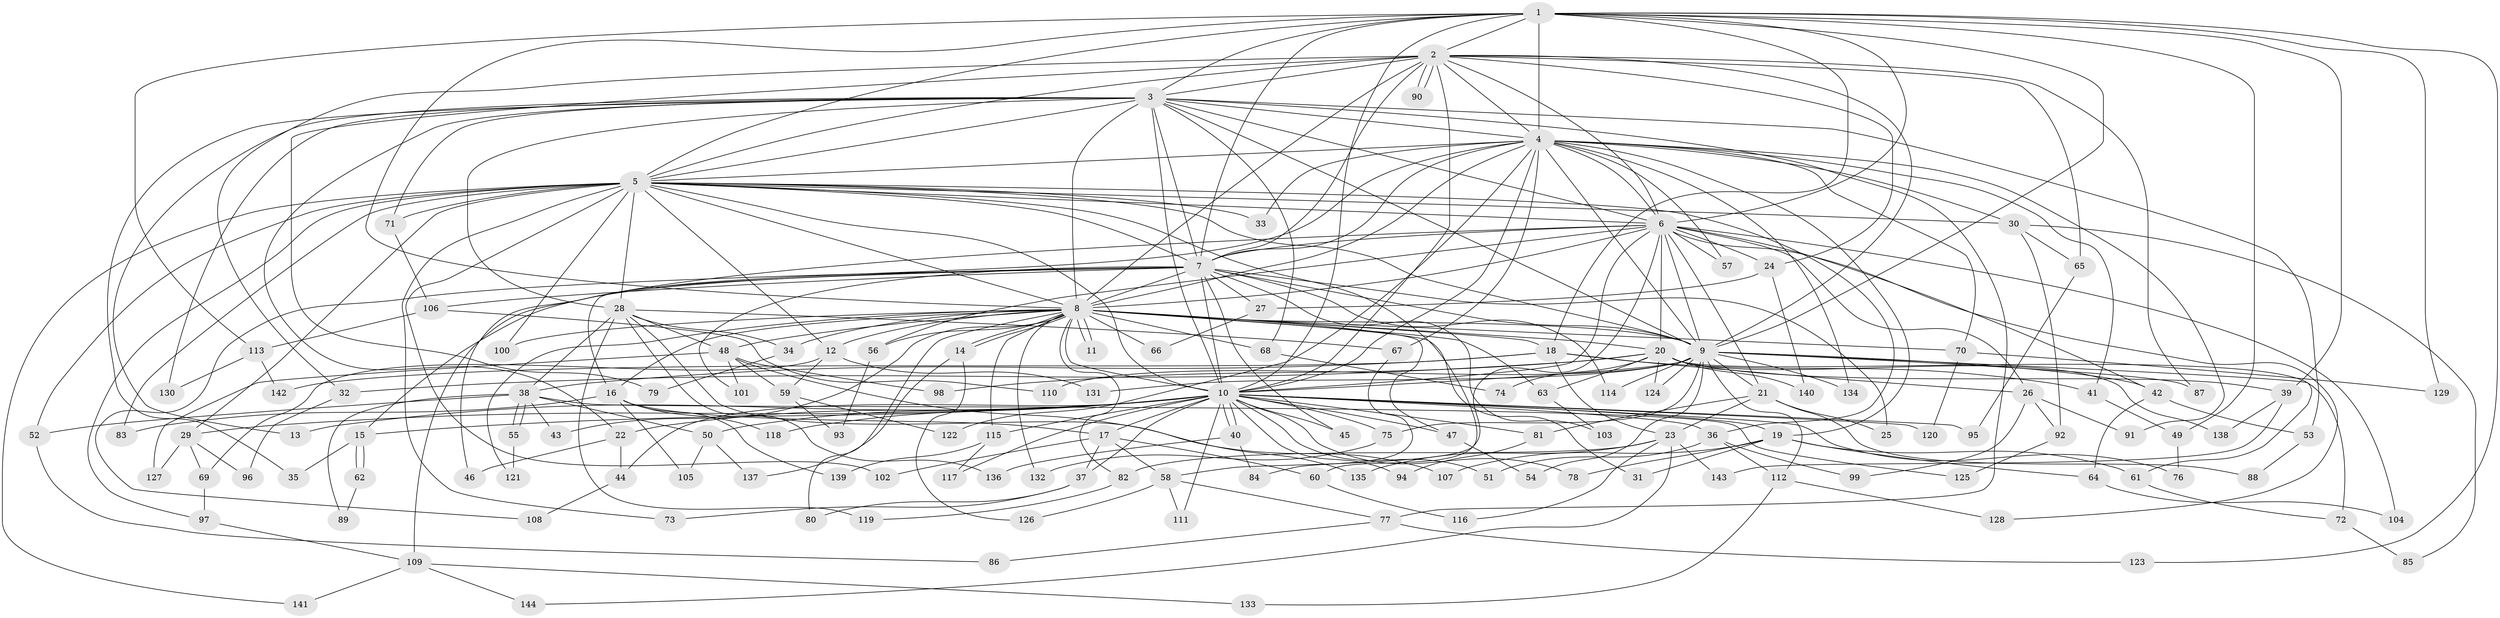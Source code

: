 // coarse degree distribution, {8: 0.017543859649122806, 50: 0.017543859649122806, 10: 0.017543859649122806, 15: 0.017543859649122806, 1: 0.2807017543859649, 5: 0.07017543859649122, 3: 0.12280701754385964, 4: 0.03508771929824561, 2: 0.42105263157894735}
// Generated by graph-tools (version 1.1) at 2025/17/03/04/25 18:17:28]
// undirected, 144 vertices, 313 edges
graph export_dot {
graph [start="1"]
  node [color=gray90,style=filled];
  1;
  2;
  3;
  4;
  5;
  6;
  7;
  8;
  9;
  10;
  11;
  12;
  13;
  14;
  15;
  16;
  17;
  18;
  19;
  20;
  21;
  22;
  23;
  24;
  25;
  26;
  27;
  28;
  29;
  30;
  31;
  32;
  33;
  34;
  35;
  36;
  37;
  38;
  39;
  40;
  41;
  42;
  43;
  44;
  45;
  46;
  47;
  48;
  49;
  50;
  51;
  52;
  53;
  54;
  55;
  56;
  57;
  58;
  59;
  60;
  61;
  62;
  63;
  64;
  65;
  66;
  67;
  68;
  69;
  70;
  71;
  72;
  73;
  74;
  75;
  76;
  77;
  78;
  79;
  80;
  81;
  82;
  83;
  84;
  85;
  86;
  87;
  88;
  89;
  90;
  91;
  92;
  93;
  94;
  95;
  96;
  97;
  98;
  99;
  100;
  101;
  102;
  103;
  104;
  105;
  106;
  107;
  108;
  109;
  110;
  111;
  112;
  113;
  114;
  115;
  116;
  117;
  118;
  119;
  120;
  121;
  122;
  123;
  124;
  125;
  126;
  127;
  128;
  129;
  130;
  131;
  132;
  133;
  134;
  135;
  136;
  137;
  138;
  139;
  140;
  141;
  142;
  143;
  144;
  1 -- 2;
  1 -- 3;
  1 -- 4;
  1 -- 5;
  1 -- 6;
  1 -- 7;
  1 -- 8;
  1 -- 9;
  1 -- 10;
  1 -- 18;
  1 -- 39;
  1 -- 49;
  1 -- 113;
  1 -- 123;
  1 -- 129;
  2 -- 3;
  2 -- 4;
  2 -- 5;
  2 -- 6;
  2 -- 7;
  2 -- 8;
  2 -- 9;
  2 -- 10;
  2 -- 24;
  2 -- 32;
  2 -- 65;
  2 -- 79;
  2 -- 87;
  2 -- 90;
  2 -- 90;
  3 -- 4;
  3 -- 5;
  3 -- 6;
  3 -- 7;
  3 -- 8;
  3 -- 9;
  3 -- 10;
  3 -- 13;
  3 -- 22;
  3 -- 28;
  3 -- 35;
  3 -- 53;
  3 -- 68;
  3 -- 71;
  3 -- 77;
  3 -- 130;
  4 -- 5;
  4 -- 6;
  4 -- 7;
  4 -- 8;
  4 -- 9;
  4 -- 10;
  4 -- 19;
  4 -- 30;
  4 -- 33;
  4 -- 41;
  4 -- 46;
  4 -- 57;
  4 -- 67;
  4 -- 70;
  4 -- 91;
  4 -- 122;
  4 -- 134;
  5 -- 6;
  5 -- 7;
  5 -- 8;
  5 -- 9;
  5 -- 10;
  5 -- 12;
  5 -- 28;
  5 -- 29;
  5 -- 30;
  5 -- 33;
  5 -- 36;
  5 -- 52;
  5 -- 60;
  5 -- 71;
  5 -- 73;
  5 -- 83;
  5 -- 97;
  5 -- 100;
  5 -- 102;
  5 -- 141;
  6 -- 7;
  6 -- 8;
  6 -- 9;
  6 -- 10;
  6 -- 20;
  6 -- 21;
  6 -- 24;
  6 -- 26;
  6 -- 42;
  6 -- 56;
  6 -- 57;
  6 -- 58;
  6 -- 104;
  6 -- 109;
  6 -- 128;
  7 -- 8;
  7 -- 9;
  7 -- 10;
  7 -- 15;
  7 -- 16;
  7 -- 25;
  7 -- 27;
  7 -- 45;
  7 -- 101;
  7 -- 103;
  7 -- 106;
  7 -- 108;
  7 -- 114;
  8 -- 9;
  8 -- 10;
  8 -- 11;
  8 -- 11;
  8 -- 12;
  8 -- 14;
  8 -- 14;
  8 -- 16;
  8 -- 18;
  8 -- 20;
  8 -- 31;
  8 -- 34;
  8 -- 43;
  8 -- 47;
  8 -- 48;
  8 -- 56;
  8 -- 63;
  8 -- 66;
  8 -- 68;
  8 -- 70;
  8 -- 80;
  8 -- 82;
  8 -- 100;
  8 -- 115;
  8 -- 121;
  8 -- 132;
  9 -- 10;
  9 -- 21;
  9 -- 42;
  9 -- 54;
  9 -- 61;
  9 -- 75;
  9 -- 87;
  9 -- 110;
  9 -- 112;
  9 -- 114;
  9 -- 124;
  9 -- 131;
  9 -- 134;
  10 -- 13;
  10 -- 15;
  10 -- 17;
  10 -- 19;
  10 -- 22;
  10 -- 29;
  10 -- 36;
  10 -- 37;
  10 -- 40;
  10 -- 40;
  10 -- 44;
  10 -- 45;
  10 -- 47;
  10 -- 50;
  10 -- 51;
  10 -- 75;
  10 -- 76;
  10 -- 78;
  10 -- 81;
  10 -- 94;
  10 -- 95;
  10 -- 111;
  10 -- 115;
  10 -- 117;
  10 -- 118;
  10 -- 120;
  12 -- 59;
  12 -- 69;
  12 -- 131;
  14 -- 126;
  14 -- 137;
  15 -- 35;
  15 -- 62;
  15 -- 62;
  16 -- 17;
  16 -- 83;
  16 -- 105;
  16 -- 118;
  16 -- 139;
  17 -- 37;
  17 -- 58;
  17 -- 60;
  17 -- 102;
  18 -- 23;
  18 -- 26;
  18 -- 38;
  18 -- 41;
  18 -- 142;
  19 -- 31;
  19 -- 61;
  19 -- 64;
  19 -- 78;
  19 -- 107;
  20 -- 32;
  20 -- 39;
  20 -- 63;
  20 -- 72;
  20 -- 74;
  20 -- 98;
  20 -- 124;
  20 -- 138;
  20 -- 140;
  21 -- 23;
  21 -- 25;
  21 -- 81;
  21 -- 88;
  22 -- 44;
  22 -- 46;
  23 -- 82;
  23 -- 116;
  23 -- 135;
  23 -- 143;
  23 -- 144;
  24 -- 27;
  24 -- 140;
  26 -- 91;
  26 -- 92;
  26 -- 99;
  27 -- 66;
  28 -- 34;
  28 -- 38;
  28 -- 48;
  28 -- 67;
  28 -- 107;
  28 -- 119;
  28 -- 136;
  29 -- 69;
  29 -- 96;
  29 -- 127;
  30 -- 65;
  30 -- 85;
  30 -- 92;
  32 -- 96;
  34 -- 79;
  36 -- 51;
  36 -- 99;
  36 -- 112;
  37 -- 73;
  37 -- 80;
  38 -- 43;
  38 -- 50;
  38 -- 52;
  38 -- 55;
  38 -- 55;
  38 -- 89;
  38 -- 125;
  39 -- 138;
  39 -- 143;
  40 -- 84;
  40 -- 136;
  41 -- 49;
  42 -- 53;
  42 -- 64;
  44 -- 108;
  47 -- 54;
  48 -- 59;
  48 -- 98;
  48 -- 101;
  48 -- 127;
  48 -- 135;
  49 -- 76;
  50 -- 105;
  50 -- 137;
  52 -- 86;
  53 -- 88;
  55 -- 121;
  56 -- 93;
  58 -- 77;
  58 -- 111;
  58 -- 126;
  59 -- 93;
  59 -- 122;
  60 -- 116;
  61 -- 72;
  62 -- 89;
  63 -- 103;
  64 -- 104;
  65 -- 95;
  67 -- 84;
  68 -- 74;
  69 -- 97;
  70 -- 120;
  70 -- 129;
  71 -- 106;
  72 -- 85;
  75 -- 132;
  77 -- 86;
  77 -- 123;
  81 -- 94;
  82 -- 119;
  92 -- 125;
  97 -- 109;
  106 -- 110;
  106 -- 113;
  109 -- 133;
  109 -- 141;
  109 -- 144;
  112 -- 128;
  112 -- 133;
  113 -- 130;
  113 -- 142;
  115 -- 117;
  115 -- 139;
}
